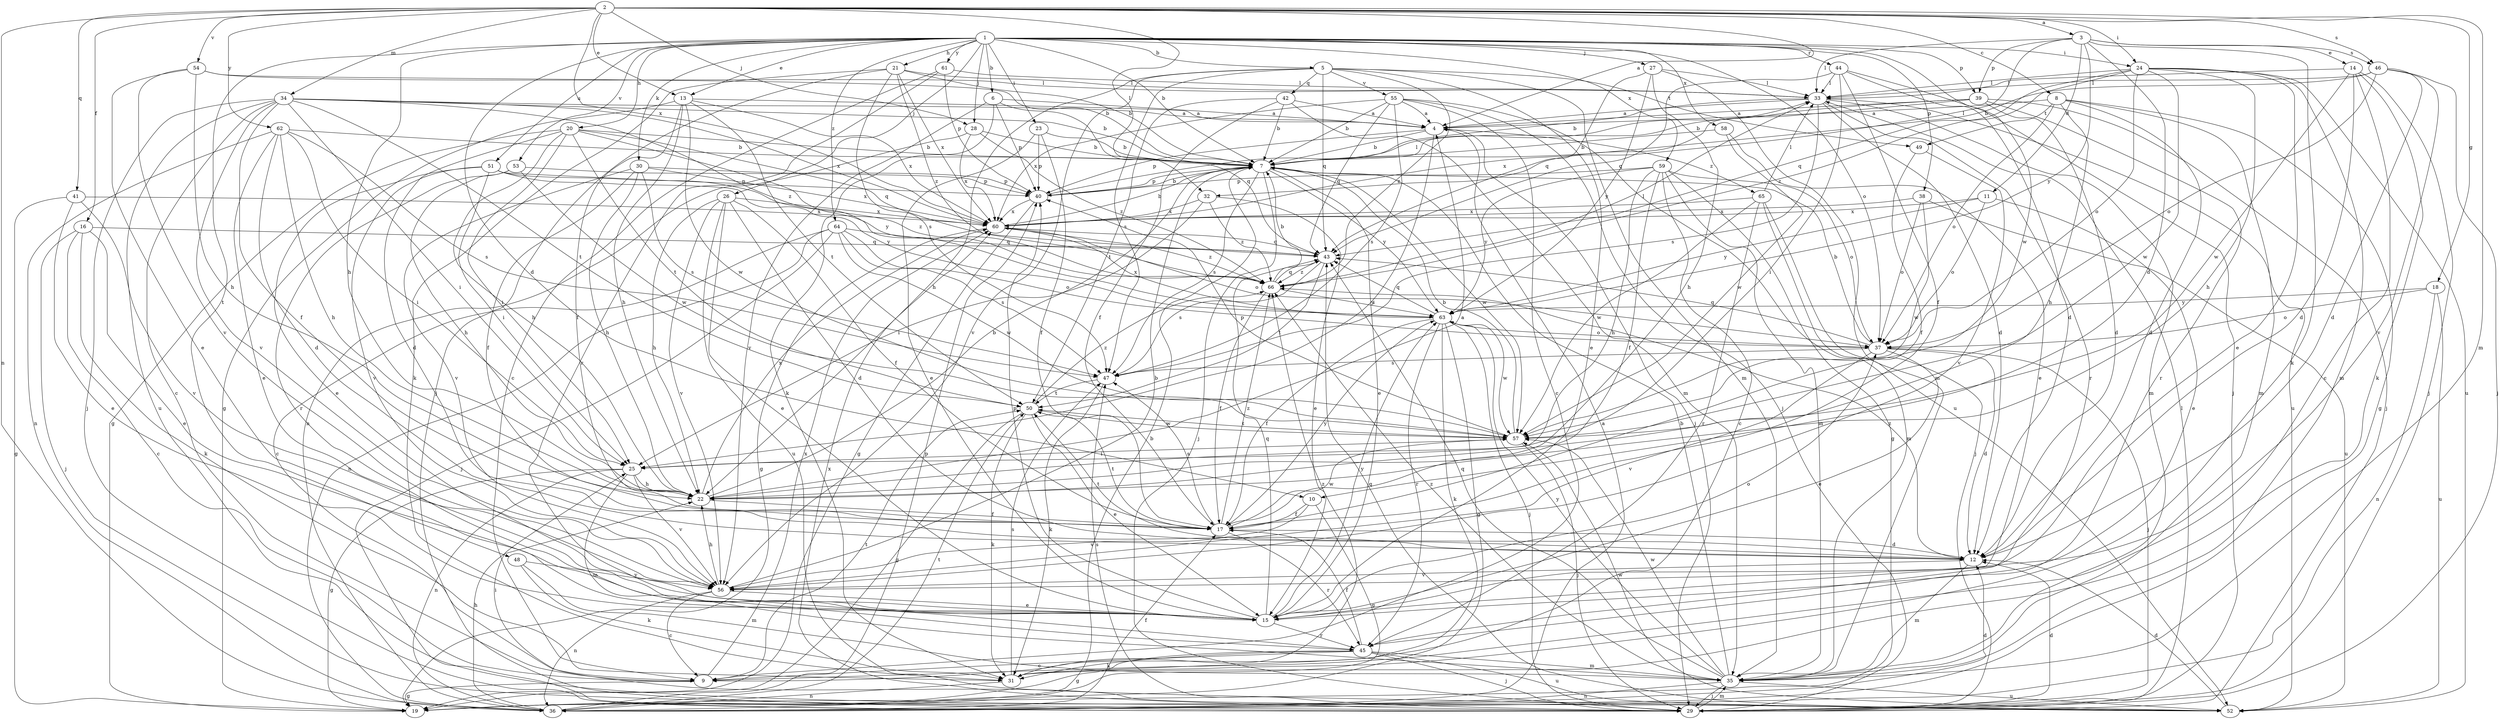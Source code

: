 strict digraph  {
	2 -> 3 [label=a];
	2 -> 4 [label=a];
	6 -> 4 [label=a];
	8 -> 4 [label=a];
	13 -> 4 [label=a];
	22 -> 4 [label=a];
	33 -> 4 [label=a];
	34 -> 4 [label=a];
	36 -> 4 [label=a];
	39 -> 4 [label=a];
	42 -> 4 [label=a];
	55 -> 4 [label=a];
	1 -> 5 [label=b];
	1 -> 6 [label=b];
	1 -> 7 [label=b];
	4 -> 7 [label=b];
	20 -> 7 [label=b];
	21 -> 7 [label=b];
	22 -> 7 [label=b];
	23 -> 7 [label=b];
	28 -> 7 [label=b];
	33 -> 7 [label=b];
	34 -> 7 [label=b];
	35 -> 7 [label=b];
	36 -> 7 [label=b];
	37 -> 7 [label=b];
	39 -> 7 [label=b];
	40 -> 7 [label=b];
	42 -> 7 [label=b];
	46 -> 7 [label=b];
	54 -> 7 [label=b];
	55 -> 7 [label=b];
	56 -> 7 [label=b];
	57 -> 7 [label=b];
	58 -> 7 [label=b];
	60 -> 7 [label=b];
	62 -> 7 [label=b];
	66 -> 7 [label=b];
	2 -> 8 [label=c];
	14 -> 9 [label=c];
	16 -> 9 [label=c];
	34 -> 9 [label=c];
	45 -> 9 [label=c];
	55 -> 9 [label=c];
	56 -> 9 [label=c];
	59 -> 9 [label=c];
	61 -> 9 [label=c];
	64 -> 9 [label=c];
	1 -> 10 [label=d];
	3 -> 10 [label=d];
	3 -> 11 [label=d];
	8 -> 12 [label=d];
	14 -> 12 [label=d];
	17 -> 12 [label=d];
	20 -> 12 [label=d];
	26 -> 12 [label=d];
	29 -> 12 [label=d];
	33 -> 12 [label=d];
	36 -> 12 [label=d];
	37 -> 12 [label=d];
	39 -> 12 [label=d];
	44 -> 12 [label=d];
	46 -> 12 [label=d];
	52 -> 12 [label=d];
	62 -> 12 [label=d];
	1 -> 13 [label=e];
	2 -> 13 [label=e];
	3 -> 14 [label=e];
	5 -> 15 [label=e];
	7 -> 15 [label=e];
	11 -> 15 [label=e];
	16 -> 15 [label=e];
	23 -> 15 [label=e];
	24 -> 15 [label=e];
	26 -> 15 [label=e];
	32 -> 15 [label=e];
	37 -> 15 [label=e];
	41 -> 15 [label=e];
	50 -> 15 [label=e];
	51 -> 15 [label=e];
	54 -> 15 [label=e];
	56 -> 15 [label=e];
	58 -> 15 [label=e];
	62 -> 15 [label=e];
	2 -> 16 [label=f];
	10 -> 17 [label=f];
	13 -> 17 [label=f];
	22 -> 17 [label=f];
	23 -> 17 [label=f];
	26 -> 17 [label=f];
	30 -> 17 [label=f];
	34 -> 17 [label=f];
	36 -> 17 [label=f];
	42 -> 17 [label=f];
	44 -> 17 [label=f];
	45 -> 17 [label=f];
	49 -> 17 [label=f];
	59 -> 17 [label=f];
	63 -> 17 [label=f];
	66 -> 17 [label=f];
	2 -> 18 [label=g];
	8 -> 19 [label=g];
	9 -> 19 [label=g];
	10 -> 19 [label=g];
	13 -> 19 [label=g];
	20 -> 19 [label=g];
	25 -> 19 [label=g];
	40 -> 19 [label=g];
	41 -> 19 [label=g];
	45 -> 19 [label=g];
	50 -> 19 [label=g];
	59 -> 19 [label=g];
	60 -> 19 [label=g];
	63 -> 19 [label=g];
	1 -> 20 [label=h];
	1 -> 21 [label=h];
	1 -> 22 [label=h];
	5 -> 22 [label=h];
	8 -> 22 [label=h];
	13 -> 22 [label=h];
	20 -> 22 [label=h];
	24 -> 22 [label=h];
	25 -> 22 [label=h];
	26 -> 22 [label=h];
	27 -> 22 [label=h];
	30 -> 22 [label=h];
	36 -> 22 [label=h];
	53 -> 22 [label=h];
	54 -> 22 [label=h];
	56 -> 22 [label=h];
	59 -> 22 [label=h];
	62 -> 22 [label=h];
	1 -> 23 [label=i];
	1 -> 24 [label=i];
	2 -> 24 [label=i];
	4 -> 25 [label=i];
	20 -> 25 [label=i];
	32 -> 25 [label=i];
	34 -> 25 [label=i];
	44 -> 25 [label=i];
	51 -> 25 [label=i];
	52 -> 25 [label=i];
	57 -> 25 [label=i];
	62 -> 25 [label=i];
	1 -> 26 [label=j];
	1 -> 27 [label=j];
	1 -> 28 [label=j];
	2 -> 28 [label=j];
	4 -> 29 [label=j];
	7 -> 29 [label=j];
	14 -> 29 [label=j];
	16 -> 29 [label=j];
	21 -> 29 [label=j];
	34 -> 29 [label=j];
	35 -> 29 [label=j];
	37 -> 29 [label=j];
	39 -> 29 [label=j];
	44 -> 29 [label=j];
	45 -> 29 [label=j];
	46 -> 29 [label=j];
	55 -> 29 [label=j];
	57 -> 29 [label=j];
	63 -> 29 [label=j];
	64 -> 29 [label=j];
	65 -> 29 [label=j];
	1 -> 30 [label=k];
	3 -> 31 [label=k];
	6 -> 31 [label=k];
	14 -> 31 [label=k];
	16 -> 31 [label=k];
	21 -> 31 [label=k];
	45 -> 31 [label=k];
	47 -> 31 [label=k];
	48 -> 31 [label=k];
	50 -> 31 [label=k];
	63 -> 31 [label=k];
	2 -> 32 [label=l];
	3 -> 32 [label=l];
	3 -> 33 [label=l];
	14 -> 33 [label=l];
	21 -> 33 [label=l];
	24 -> 33 [label=l];
	27 -> 33 [label=l];
	29 -> 33 [label=l];
	40 -> 33 [label=l];
	44 -> 33 [label=l];
	46 -> 33 [label=l];
	54 -> 33 [label=l];
	61 -> 33 [label=l];
	65 -> 33 [label=l];
	66 -> 33 [label=l];
	2 -> 34 [label=m];
	2 -> 35 [label=m];
	5 -> 35 [label=m];
	8 -> 35 [label=m];
	12 -> 35 [label=m];
	24 -> 35 [label=m];
	25 -> 35 [label=m];
	27 -> 35 [label=m];
	29 -> 35 [label=m];
	33 -> 35 [label=m];
	42 -> 35 [label=m];
	45 -> 35 [label=m];
	48 -> 35 [label=m];
	59 -> 35 [label=m];
	65 -> 35 [label=m];
	2 -> 36 [label=n];
	18 -> 36 [label=n];
	25 -> 36 [label=n];
	28 -> 36 [label=n];
	31 -> 36 [label=n];
	35 -> 36 [label=n];
	56 -> 36 [label=n];
	62 -> 36 [label=n];
	64 -> 36 [label=n];
	1 -> 37 [label=o];
	8 -> 37 [label=o];
	11 -> 37 [label=o];
	15 -> 37 [label=o];
	18 -> 37 [label=o];
	24 -> 37 [label=o];
	38 -> 37 [label=o];
	46 -> 37 [label=o];
	59 -> 37 [label=o];
	60 -> 37 [label=o];
	63 -> 37 [label=o];
	64 -> 37 [label=o];
	1 -> 38 [label=p];
	1 -> 39 [label=p];
	3 -> 39 [label=p];
	4 -> 40 [label=p];
	6 -> 40 [label=p];
	7 -> 40 [label=p];
	15 -> 40 [label=p];
	23 -> 40 [label=p];
	30 -> 40 [label=p];
	36 -> 40 [label=p];
	51 -> 40 [label=p];
	53 -> 40 [label=p];
	57 -> 40 [label=p];
	59 -> 40 [label=p];
	61 -> 40 [label=p];
	2 -> 41 [label=q];
	5 -> 42 [label=q];
	5 -> 43 [label=q];
	6 -> 43 [label=q];
	15 -> 43 [label=q];
	16 -> 43 [label=q];
	20 -> 43 [label=q];
	24 -> 43 [label=q];
	27 -> 43 [label=q];
	35 -> 43 [label=q];
	37 -> 43 [label=q];
	44 -> 43 [label=q];
	52 -> 43 [label=q];
	55 -> 43 [label=q];
	60 -> 43 [label=q];
	63 -> 43 [label=q];
	64 -> 43 [label=q];
	66 -> 43 [label=q];
	1 -> 44 [label=r];
	15 -> 45 [label=r];
	17 -> 45 [label=r];
	33 -> 45 [label=r];
	39 -> 45 [label=r];
	53 -> 45 [label=r];
	61 -> 45 [label=r];
	63 -> 45 [label=r];
	65 -> 45 [label=r];
	2 -> 46 [label=s];
	3 -> 46 [label=s];
	5 -> 47 [label=s];
	7 -> 47 [label=s];
	17 -> 47 [label=s];
	21 -> 47 [label=s];
	29 -> 47 [label=s];
	30 -> 47 [label=s];
	31 -> 47 [label=s];
	33 -> 47 [label=s];
	37 -> 47 [label=s];
	43 -> 47 [label=s];
	55 -> 47 [label=s];
	62 -> 47 [label=s];
	64 -> 47 [label=s];
	1 -> 48 [label=t];
	5 -> 49 [label=t];
	8 -> 49 [label=t];
	9 -> 50 [label=t];
	12 -> 50 [label=t];
	13 -> 50 [label=t];
	17 -> 50 [label=t];
	20 -> 50 [label=t];
	34 -> 50 [label=t];
	36 -> 50 [label=t];
	42 -> 50 [label=t];
	43 -> 50 [label=t];
	47 -> 50 [label=t];
	57 -> 50 [label=t];
	1 -> 51 [label=u];
	18 -> 52 [label=u];
	24 -> 52 [label=u];
	26 -> 52 [label=u];
	33 -> 52 [label=u];
	34 -> 52 [label=u];
	35 -> 52 [label=u];
	38 -> 52 [label=u];
	45 -> 52 [label=u];
	55 -> 52 [label=u];
	1 -> 53 [label=v];
	2 -> 54 [label=v];
	5 -> 55 [label=v];
	5 -> 56 [label=v];
	6 -> 56 [label=v];
	10 -> 56 [label=v];
	12 -> 56 [label=v];
	25 -> 56 [label=v];
	26 -> 56 [label=v];
	30 -> 56 [label=v];
	34 -> 56 [label=v];
	37 -> 56 [label=v];
	41 -> 56 [label=v];
	46 -> 56 [label=v];
	48 -> 56 [label=v];
	49 -> 56 [label=v];
	51 -> 56 [label=v];
	54 -> 56 [label=v];
	1 -> 57 [label=w];
	7 -> 57 [label=w];
	13 -> 57 [label=w];
	14 -> 57 [label=w];
	17 -> 57 [label=w];
	24 -> 57 [label=w];
	35 -> 57 [label=w];
	38 -> 57 [label=w];
	50 -> 57 [label=w];
	52 -> 57 [label=w];
	53 -> 57 [label=w];
	58 -> 57 [label=w];
	63 -> 57 [label=w];
	64 -> 57 [label=w];
	65 -> 57 [label=w];
	1 -> 58 [label=x];
	1 -> 59 [label=x];
	2 -> 60 [label=x];
	9 -> 60 [label=x];
	11 -> 60 [label=x];
	13 -> 60 [label=x];
	21 -> 60 [label=x];
	22 -> 60 [label=x];
	26 -> 60 [label=x];
	28 -> 60 [label=x];
	29 -> 60 [label=x];
	30 -> 60 [label=x];
	32 -> 60 [label=x];
	34 -> 60 [label=x];
	38 -> 60 [label=x];
	39 -> 60 [label=x];
	40 -> 60 [label=x];
	41 -> 60 [label=x];
	55 -> 60 [label=x];
	63 -> 60 [label=x];
	65 -> 60 [label=x];
	1 -> 61 [label=y];
	2 -> 62 [label=y];
	3 -> 63 [label=y];
	7 -> 63 [label=y];
	11 -> 63 [label=y];
	15 -> 63 [label=y];
	17 -> 63 [label=y];
	18 -> 63 [label=y];
	20 -> 63 [label=y];
	27 -> 63 [label=y];
	35 -> 63 [label=y];
	51 -> 63 [label=y];
	59 -> 63 [label=y];
	66 -> 63 [label=y];
	1 -> 64 [label=z];
	4 -> 65 [label=z];
	5 -> 66 [label=z];
	12 -> 66 [label=z];
	17 -> 66 [label=z];
	21 -> 66 [label=z];
	24 -> 66 [label=z];
	28 -> 66 [label=z];
	31 -> 66 [label=z];
	32 -> 66 [label=z];
	34 -> 66 [label=z];
	35 -> 66 [label=z];
	43 -> 66 [label=z];
	50 -> 66 [label=z];
	51 -> 66 [label=z];
	60 -> 66 [label=z];
}
